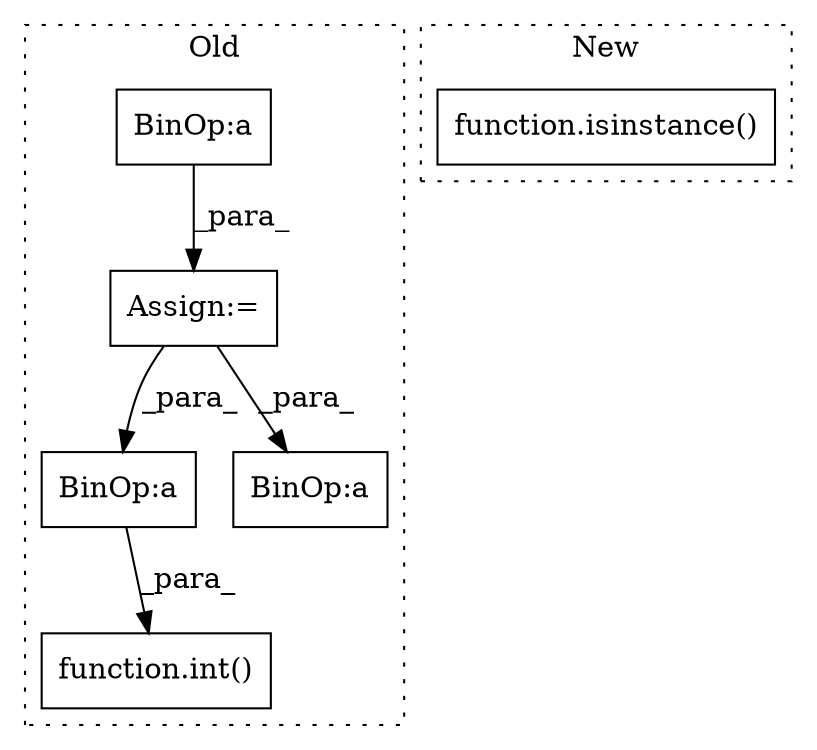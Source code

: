 digraph G {
subgraph cluster0 {
1 [label="function.int()" a="75" s="11890,11913" l="4,1" shape="box"];
3 [label="BinOp:a" a="82" s="11903" l="3" shape="box"];
4 [label="Assign:=" a="68" s="11723" l="3" shape="box"];
5 [label="BinOp:a" a="82" s="11744" l="5" shape="box"];
6 [label="BinOp:a" a="82" s="12039" l="3" shape="box"];
label = "Old";
style="dotted";
}
subgraph cluster1 {
2 [label="function.isinstance()" a="75" s="21041,21060" l="11,1" shape="box"];
label = "New";
style="dotted";
}
3 -> 1 [label="_para_"];
4 -> 6 [label="_para_"];
4 -> 3 [label="_para_"];
5 -> 4 [label="_para_"];
}